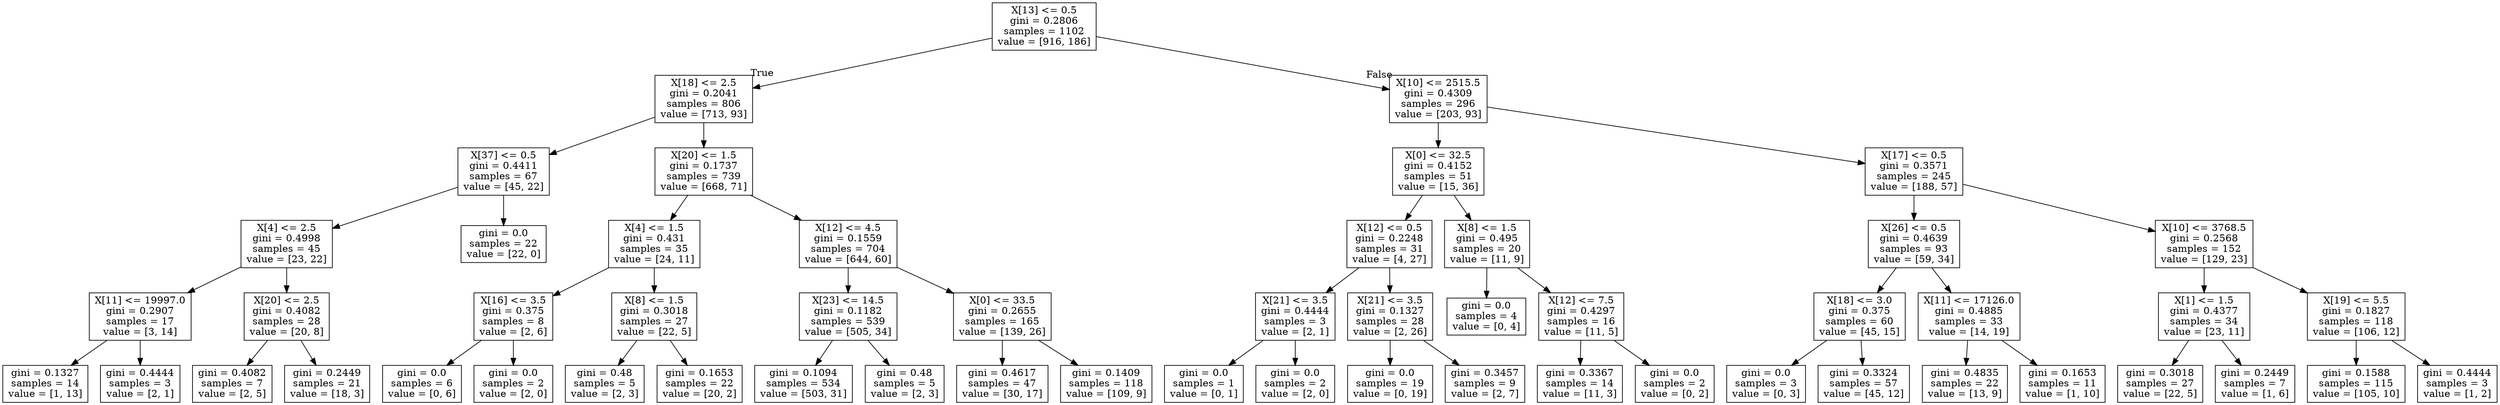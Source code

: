 digraph Tree {
node [shape=box] ;
0 [label="X[13] <= 0.5\ngini = 0.2806\nsamples = 1102\nvalue = [916, 186]"] ;
1 [label="X[18] <= 2.5\ngini = 0.2041\nsamples = 806\nvalue = [713, 93]"] ;
0 -> 1 [labeldistance=2.5, labelangle=45, headlabel="True"] ;
2 [label="X[37] <= 0.5\ngini = 0.4411\nsamples = 67\nvalue = [45, 22]"] ;
1 -> 2 ;
3 [label="X[4] <= 2.5\ngini = 0.4998\nsamples = 45\nvalue = [23, 22]"] ;
2 -> 3 ;
4 [label="X[11] <= 19997.0\ngini = 0.2907\nsamples = 17\nvalue = [3, 14]"] ;
3 -> 4 ;
5 [label="gini = 0.1327\nsamples = 14\nvalue = [1, 13]"] ;
4 -> 5 ;
6 [label="gini = 0.4444\nsamples = 3\nvalue = [2, 1]"] ;
4 -> 6 ;
7 [label="X[20] <= 2.5\ngini = 0.4082\nsamples = 28\nvalue = [20, 8]"] ;
3 -> 7 ;
8 [label="gini = 0.4082\nsamples = 7\nvalue = [2, 5]"] ;
7 -> 8 ;
9 [label="gini = 0.2449\nsamples = 21\nvalue = [18, 3]"] ;
7 -> 9 ;
10 [label="gini = 0.0\nsamples = 22\nvalue = [22, 0]"] ;
2 -> 10 ;
11 [label="X[20] <= 1.5\ngini = 0.1737\nsamples = 739\nvalue = [668, 71]"] ;
1 -> 11 ;
12 [label="X[4] <= 1.5\ngini = 0.431\nsamples = 35\nvalue = [24, 11]"] ;
11 -> 12 ;
13 [label="X[16] <= 3.5\ngini = 0.375\nsamples = 8\nvalue = [2, 6]"] ;
12 -> 13 ;
14 [label="gini = 0.0\nsamples = 6\nvalue = [0, 6]"] ;
13 -> 14 ;
15 [label="gini = 0.0\nsamples = 2\nvalue = [2, 0]"] ;
13 -> 15 ;
16 [label="X[8] <= 1.5\ngini = 0.3018\nsamples = 27\nvalue = [22, 5]"] ;
12 -> 16 ;
17 [label="gini = 0.48\nsamples = 5\nvalue = [2, 3]"] ;
16 -> 17 ;
18 [label="gini = 0.1653\nsamples = 22\nvalue = [20, 2]"] ;
16 -> 18 ;
19 [label="X[12] <= 4.5\ngini = 0.1559\nsamples = 704\nvalue = [644, 60]"] ;
11 -> 19 ;
20 [label="X[23] <= 14.5\ngini = 0.1182\nsamples = 539\nvalue = [505, 34]"] ;
19 -> 20 ;
21 [label="gini = 0.1094\nsamples = 534\nvalue = [503, 31]"] ;
20 -> 21 ;
22 [label="gini = 0.48\nsamples = 5\nvalue = [2, 3]"] ;
20 -> 22 ;
23 [label="X[0] <= 33.5\ngini = 0.2655\nsamples = 165\nvalue = [139, 26]"] ;
19 -> 23 ;
24 [label="gini = 0.4617\nsamples = 47\nvalue = [30, 17]"] ;
23 -> 24 ;
25 [label="gini = 0.1409\nsamples = 118\nvalue = [109, 9]"] ;
23 -> 25 ;
26 [label="X[10] <= 2515.5\ngini = 0.4309\nsamples = 296\nvalue = [203, 93]"] ;
0 -> 26 [labeldistance=2.5, labelangle=-45, headlabel="False"] ;
27 [label="X[0] <= 32.5\ngini = 0.4152\nsamples = 51\nvalue = [15, 36]"] ;
26 -> 27 ;
28 [label="X[12] <= 0.5\ngini = 0.2248\nsamples = 31\nvalue = [4, 27]"] ;
27 -> 28 ;
29 [label="X[21] <= 3.5\ngini = 0.4444\nsamples = 3\nvalue = [2, 1]"] ;
28 -> 29 ;
30 [label="gini = 0.0\nsamples = 1\nvalue = [0, 1]"] ;
29 -> 30 ;
31 [label="gini = 0.0\nsamples = 2\nvalue = [2, 0]"] ;
29 -> 31 ;
32 [label="X[21] <= 3.5\ngini = 0.1327\nsamples = 28\nvalue = [2, 26]"] ;
28 -> 32 ;
33 [label="gini = 0.0\nsamples = 19\nvalue = [0, 19]"] ;
32 -> 33 ;
34 [label="gini = 0.3457\nsamples = 9\nvalue = [2, 7]"] ;
32 -> 34 ;
35 [label="X[8] <= 1.5\ngini = 0.495\nsamples = 20\nvalue = [11, 9]"] ;
27 -> 35 ;
36 [label="gini = 0.0\nsamples = 4\nvalue = [0, 4]"] ;
35 -> 36 ;
37 [label="X[12] <= 7.5\ngini = 0.4297\nsamples = 16\nvalue = [11, 5]"] ;
35 -> 37 ;
38 [label="gini = 0.3367\nsamples = 14\nvalue = [11, 3]"] ;
37 -> 38 ;
39 [label="gini = 0.0\nsamples = 2\nvalue = [0, 2]"] ;
37 -> 39 ;
40 [label="X[17] <= 0.5\ngini = 0.3571\nsamples = 245\nvalue = [188, 57]"] ;
26 -> 40 ;
41 [label="X[26] <= 0.5\ngini = 0.4639\nsamples = 93\nvalue = [59, 34]"] ;
40 -> 41 ;
42 [label="X[18] <= 3.0\ngini = 0.375\nsamples = 60\nvalue = [45, 15]"] ;
41 -> 42 ;
43 [label="gini = 0.0\nsamples = 3\nvalue = [0, 3]"] ;
42 -> 43 ;
44 [label="gini = 0.3324\nsamples = 57\nvalue = [45, 12]"] ;
42 -> 44 ;
45 [label="X[11] <= 17126.0\ngini = 0.4885\nsamples = 33\nvalue = [14, 19]"] ;
41 -> 45 ;
46 [label="gini = 0.4835\nsamples = 22\nvalue = [13, 9]"] ;
45 -> 46 ;
47 [label="gini = 0.1653\nsamples = 11\nvalue = [1, 10]"] ;
45 -> 47 ;
48 [label="X[10] <= 3768.5\ngini = 0.2568\nsamples = 152\nvalue = [129, 23]"] ;
40 -> 48 ;
49 [label="X[1] <= 1.5\ngini = 0.4377\nsamples = 34\nvalue = [23, 11]"] ;
48 -> 49 ;
50 [label="gini = 0.3018\nsamples = 27\nvalue = [22, 5]"] ;
49 -> 50 ;
51 [label="gini = 0.2449\nsamples = 7\nvalue = [1, 6]"] ;
49 -> 51 ;
52 [label="X[19] <= 5.5\ngini = 0.1827\nsamples = 118\nvalue = [106, 12]"] ;
48 -> 52 ;
53 [label="gini = 0.1588\nsamples = 115\nvalue = [105, 10]"] ;
52 -> 53 ;
54 [label="gini = 0.4444\nsamples = 3\nvalue = [1, 2]"] ;
52 -> 54 ;
}